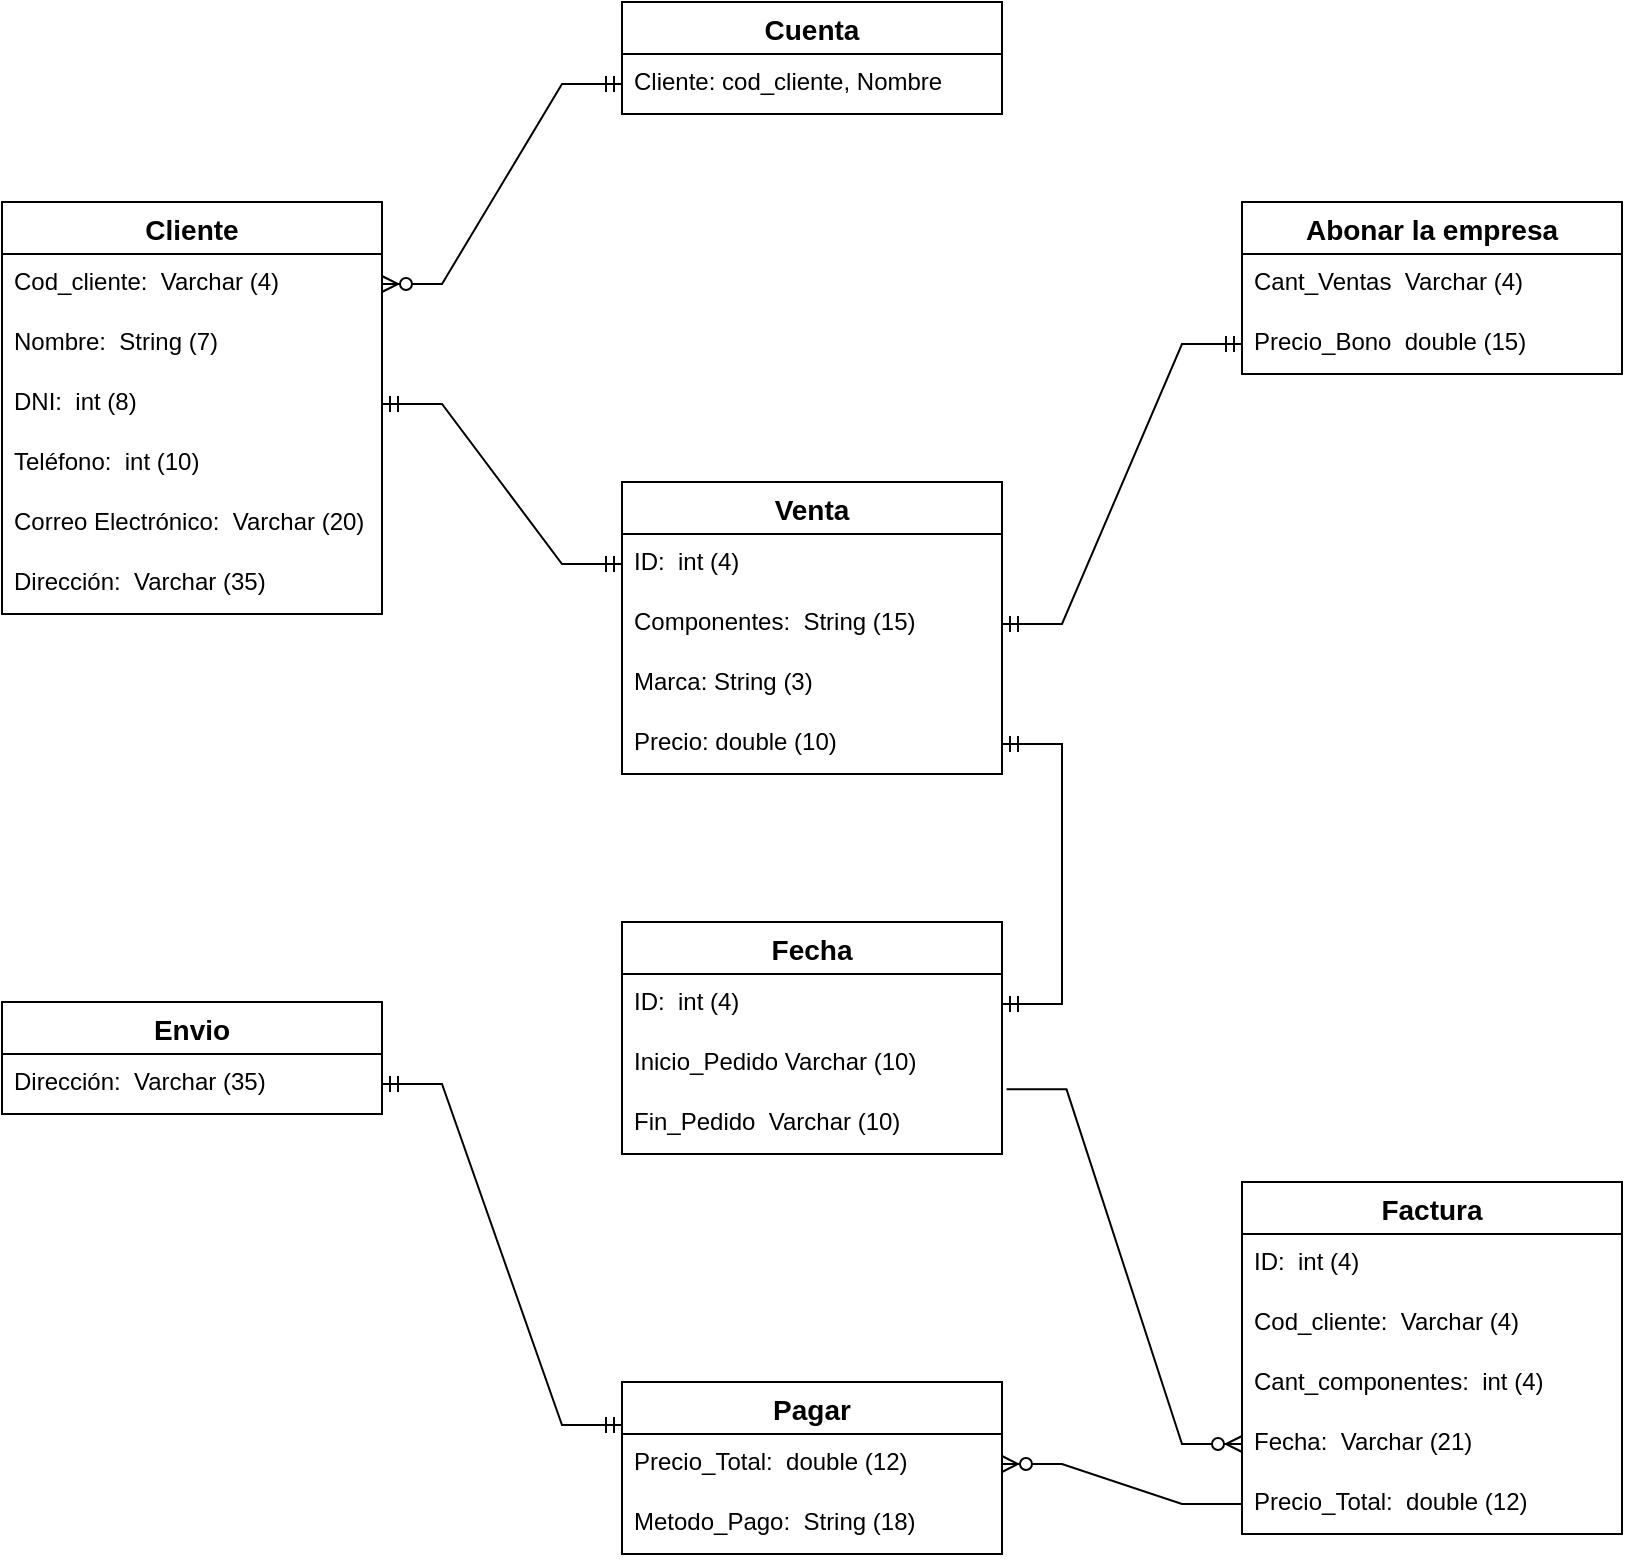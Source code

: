 <mxfile version="20.5.3" type="device"><diagram id="pyU4TwIWFmX0b-sFgsQt" name="Página-1"><mxGraphModel dx="2170" dy="1205" grid="1" gridSize="10" guides="1" tooltips="1" connect="1" arrows="1" fold="1" page="1" pageScale="1" pageWidth="827" pageHeight="1169" math="0" shadow="0"><root><mxCell id="0"/><mxCell id="1" parent="0"/><mxCell id="5fnISbvIAzpMm7KvtSLB-1" value="Cliente" style="swimlane;fontStyle=1;childLayout=stackLayout;horizontal=1;startSize=26;horizontalStack=0;resizeParent=1;resizeParentMax=0;resizeLast=0;collapsible=1;marginBottom=0;align=center;fontSize=14;" vertex="1" parent="1"><mxGeometry x="9" y="296" width="190" height="206" as="geometry"/></mxCell><mxCell id="5fnISbvIAzpMm7KvtSLB-2" value="Cod_cliente:  Varchar (4)" style="text;strokeColor=none;fillColor=none;spacingLeft=4;spacingRight=4;overflow=hidden;rotatable=0;points=[[0,0.5],[1,0.5]];portConstraint=eastwest;fontSize=12;" vertex="1" parent="5fnISbvIAzpMm7KvtSLB-1"><mxGeometry y="26" width="190" height="30" as="geometry"/></mxCell><mxCell id="5fnISbvIAzpMm7KvtSLB-3" value="Nombre:  String (7)" style="text;strokeColor=none;fillColor=none;spacingLeft=4;spacingRight=4;overflow=hidden;rotatable=0;points=[[0,0.5],[1,0.5]];portConstraint=eastwest;fontSize=12;" vertex="1" parent="5fnISbvIAzpMm7KvtSLB-1"><mxGeometry y="56" width="190" height="30" as="geometry"/></mxCell><mxCell id="5fnISbvIAzpMm7KvtSLB-4" value="DNI:  int (8)" style="text;strokeColor=none;fillColor=none;spacingLeft=4;spacingRight=4;overflow=hidden;rotatable=0;points=[[0,0.5],[1,0.5]];portConstraint=eastwest;fontSize=12;" vertex="1" parent="5fnISbvIAzpMm7KvtSLB-1"><mxGeometry y="86" width="190" height="30" as="geometry"/></mxCell><mxCell id="5fnISbvIAzpMm7KvtSLB-5" value="Teléfono:  int (10)" style="text;strokeColor=none;fillColor=none;spacingLeft=4;spacingRight=4;overflow=hidden;rotatable=0;points=[[0,0.5],[1,0.5]];portConstraint=eastwest;fontSize=12;" vertex="1" parent="5fnISbvIAzpMm7KvtSLB-1"><mxGeometry y="116" width="190" height="30" as="geometry"/></mxCell><mxCell id="5fnISbvIAzpMm7KvtSLB-6" value="Correo Electrónico:  Varchar (20)" style="text;strokeColor=none;fillColor=none;spacingLeft=4;spacingRight=4;overflow=hidden;rotatable=0;points=[[0,0.5],[1,0.5]];portConstraint=eastwest;fontSize=12;" vertex="1" parent="5fnISbvIAzpMm7KvtSLB-1"><mxGeometry y="146" width="190" height="30" as="geometry"/></mxCell><mxCell id="5fnISbvIAzpMm7KvtSLB-7" value="Dirección:  Varchar (35)" style="text;strokeColor=none;fillColor=none;spacingLeft=4;spacingRight=4;overflow=hidden;rotatable=0;points=[[0,0.5],[1,0.5]];portConstraint=eastwest;fontSize=12;" vertex="1" parent="5fnISbvIAzpMm7KvtSLB-1"><mxGeometry y="176" width="190" height="30" as="geometry"/></mxCell><mxCell id="5fnISbvIAzpMm7KvtSLB-8" value="Cuenta" style="swimlane;fontStyle=1;childLayout=stackLayout;horizontal=1;startSize=26;horizontalStack=0;resizeParent=1;resizeParentMax=0;resizeLast=0;collapsible=1;marginBottom=0;align=center;fontSize=14;" vertex="1" parent="1"><mxGeometry x="319" y="196" width="190" height="56" as="geometry"/></mxCell><mxCell id="5fnISbvIAzpMm7KvtSLB-9" value="Cliente: cod_cliente, Nombre" style="text;strokeColor=none;fillColor=none;spacingLeft=4;spacingRight=4;overflow=hidden;rotatable=0;points=[[0,0.5],[1,0.5]];portConstraint=eastwest;fontSize=12;" vertex="1" parent="5fnISbvIAzpMm7KvtSLB-8"><mxGeometry y="26" width="190" height="30" as="geometry"/></mxCell><mxCell id="5fnISbvIAzpMm7KvtSLB-16" value="Venta" style="swimlane;fontStyle=1;childLayout=stackLayout;horizontal=1;startSize=26;horizontalStack=0;resizeParent=1;resizeParentMax=0;resizeLast=0;collapsible=1;marginBottom=0;align=center;fontSize=14;" vertex="1" parent="1"><mxGeometry x="319" y="436" width="190" height="146" as="geometry"/></mxCell><mxCell id="5fnISbvIAzpMm7KvtSLB-17" value="ID:  int (4)" style="text;strokeColor=none;fillColor=none;spacingLeft=4;spacingRight=4;overflow=hidden;rotatable=0;points=[[0,0.5],[1,0.5]];portConstraint=eastwest;fontSize=12;" vertex="1" parent="5fnISbvIAzpMm7KvtSLB-16"><mxGeometry y="26" width="190" height="30" as="geometry"/></mxCell><mxCell id="5fnISbvIAzpMm7KvtSLB-18" value="Componentes:  String (15)" style="text;strokeColor=none;fillColor=none;spacingLeft=4;spacingRight=4;overflow=hidden;rotatable=0;points=[[0,0.5],[1,0.5]];portConstraint=eastwest;fontSize=12;" vertex="1" parent="5fnISbvIAzpMm7KvtSLB-16"><mxGeometry y="56" width="190" height="30" as="geometry"/></mxCell><mxCell id="5fnISbvIAzpMm7KvtSLB-19" value="Marca: String (3)" style="text;strokeColor=none;fillColor=none;spacingLeft=4;spacingRight=4;overflow=hidden;rotatable=0;points=[[0,0.5],[1,0.5]];portConstraint=eastwest;fontSize=12;" vertex="1" parent="5fnISbvIAzpMm7KvtSLB-16"><mxGeometry y="86" width="190" height="30" as="geometry"/></mxCell><mxCell id="5fnISbvIAzpMm7KvtSLB-20" value="Precio: double (10)" style="text;strokeColor=none;fillColor=none;spacingLeft=4;spacingRight=4;overflow=hidden;rotatable=0;points=[[0,0.5],[1,0.5]];portConstraint=eastwest;fontSize=12;" vertex="1" parent="5fnISbvIAzpMm7KvtSLB-16"><mxGeometry y="116" width="190" height="30" as="geometry"/></mxCell><mxCell id="5fnISbvIAzpMm7KvtSLB-23" value="" style="edgeStyle=entityRelationEdgeStyle;fontSize=12;html=1;endArrow=ERmandOne;startArrow=ERmandOne;rounded=0;exitX=1;exitY=0.5;exitDx=0;exitDy=0;entryX=0;entryY=0.5;entryDx=0;entryDy=0;" edge="1" parent="1" source="5fnISbvIAzpMm7KvtSLB-4" target="5fnISbvIAzpMm7KvtSLB-17"><mxGeometry width="100" height="100" relative="1" as="geometry"><mxPoint x="119" y="716" as="sourcePoint"/><mxPoint x="219" y="616" as="targetPoint"/></mxGeometry></mxCell><mxCell id="5fnISbvIAzpMm7KvtSLB-24" value="" style="edgeStyle=entityRelationEdgeStyle;fontSize=12;html=1;endArrow=ERzeroToMany;startArrow=ERmandOne;rounded=0;entryX=1;entryY=0.5;entryDx=0;entryDy=0;exitX=0;exitY=0.5;exitDx=0;exitDy=0;" edge="1" parent="1" source="5fnISbvIAzpMm7KvtSLB-9" target="5fnISbvIAzpMm7KvtSLB-2"><mxGeometry width="100" height="100" relative="1" as="geometry"><mxPoint x="299" y="406" as="sourcePoint"/><mxPoint x="399" y="306" as="targetPoint"/></mxGeometry></mxCell><mxCell id="5fnISbvIAzpMm7KvtSLB-26" value="Abonar la empresa" style="swimlane;fontStyle=1;childLayout=stackLayout;horizontal=1;startSize=26;horizontalStack=0;resizeParent=1;resizeParentMax=0;resizeLast=0;collapsible=1;marginBottom=0;align=center;fontSize=14;" vertex="1" parent="1"><mxGeometry x="629" y="296" width="190" height="86" as="geometry"/></mxCell><mxCell id="5fnISbvIAzpMm7KvtSLB-27" value="Cant_Ventas  Varchar (4)" style="text;strokeColor=none;fillColor=none;spacingLeft=4;spacingRight=4;overflow=hidden;rotatable=0;points=[[0,0.5],[1,0.5]];portConstraint=eastwest;fontSize=12;" vertex="1" parent="5fnISbvIAzpMm7KvtSLB-26"><mxGeometry y="26" width="190" height="30" as="geometry"/></mxCell><mxCell id="5fnISbvIAzpMm7KvtSLB-28" value="Precio_Bono  double (15)" style="text;strokeColor=none;fillColor=none;spacingLeft=4;spacingRight=4;overflow=hidden;rotatable=0;points=[[0,0.5],[1,0.5]];portConstraint=eastwest;fontSize=12;" vertex="1" parent="5fnISbvIAzpMm7KvtSLB-26"><mxGeometry y="56" width="190" height="30" as="geometry"/></mxCell><mxCell id="5fnISbvIAzpMm7KvtSLB-33" value="" style="edgeStyle=entityRelationEdgeStyle;fontSize=12;html=1;endArrow=ERmandOne;startArrow=ERmandOne;rounded=0;exitX=1;exitY=0.5;exitDx=0;exitDy=0;entryX=0;entryY=0.5;entryDx=0;entryDy=0;" edge="1" parent="1" source="5fnISbvIAzpMm7KvtSLB-18" target="5fnISbvIAzpMm7KvtSLB-28"><mxGeometry width="100" height="100" relative="1" as="geometry"><mxPoint x="559" y="556" as="sourcePoint"/><mxPoint x="659" y="456" as="targetPoint"/></mxGeometry></mxCell><mxCell id="5fnISbvIAzpMm7KvtSLB-34" value="Fecha" style="swimlane;fontStyle=1;childLayout=stackLayout;horizontal=1;startSize=26;horizontalStack=0;resizeParent=1;resizeParentMax=0;resizeLast=0;collapsible=1;marginBottom=0;align=center;fontSize=14;" vertex="1" parent="1"><mxGeometry x="319" y="656" width="190" height="116" as="geometry"/></mxCell><mxCell id="5fnISbvIAzpMm7KvtSLB-35" value="ID:  int (4)" style="text;strokeColor=none;fillColor=none;spacingLeft=4;spacingRight=4;overflow=hidden;rotatable=0;points=[[0,0.5],[1,0.5]];portConstraint=eastwest;fontSize=12;" vertex="1" parent="5fnISbvIAzpMm7KvtSLB-34"><mxGeometry y="26" width="190" height="30" as="geometry"/></mxCell><mxCell id="5fnISbvIAzpMm7KvtSLB-36" value="Inicio_Pedido Varchar (10)" style="text;strokeColor=none;fillColor=none;spacingLeft=4;spacingRight=4;overflow=hidden;rotatable=0;points=[[0,0.5],[1,0.5]];portConstraint=eastwest;fontSize=12;" vertex="1" parent="5fnISbvIAzpMm7KvtSLB-34"><mxGeometry y="56" width="190" height="30" as="geometry"/></mxCell><mxCell id="5fnISbvIAzpMm7KvtSLB-37" value="Fin_Pedido  Varchar (10)" style="text;strokeColor=none;fillColor=none;spacingLeft=4;spacingRight=4;overflow=hidden;rotatable=0;points=[[0,0.5],[1,0.5]];portConstraint=eastwest;fontSize=12;" vertex="1" parent="5fnISbvIAzpMm7KvtSLB-34"><mxGeometry y="86" width="190" height="30" as="geometry"/></mxCell><mxCell id="5fnISbvIAzpMm7KvtSLB-41" value="" style="edgeStyle=entityRelationEdgeStyle;fontSize=12;html=1;endArrow=ERmandOne;startArrow=ERmandOne;rounded=0;entryX=1;entryY=0.5;entryDx=0;entryDy=0;exitX=1;exitY=0.5;exitDx=0;exitDy=0;" edge="1" parent="1" source="5fnISbvIAzpMm7KvtSLB-35" target="5fnISbvIAzpMm7KvtSLB-20"><mxGeometry width="100" height="100" relative="1" as="geometry"><mxPoint x="599" y="756" as="sourcePoint"/><mxPoint x="699" y="656" as="targetPoint"/></mxGeometry></mxCell><mxCell id="5fnISbvIAzpMm7KvtSLB-42" value="Factura" style="swimlane;fontStyle=1;childLayout=stackLayout;horizontal=1;startSize=26;horizontalStack=0;resizeParent=1;resizeParentMax=0;resizeLast=0;collapsible=1;marginBottom=0;align=center;fontSize=14;" vertex="1" parent="1"><mxGeometry x="629" y="786" width="190" height="176" as="geometry"/></mxCell><mxCell id="5fnISbvIAzpMm7KvtSLB-43" value="ID:  int (4)" style="text;strokeColor=none;fillColor=none;spacingLeft=4;spacingRight=4;overflow=hidden;rotatable=0;points=[[0,0.5],[1,0.5]];portConstraint=eastwest;fontSize=12;" vertex="1" parent="5fnISbvIAzpMm7KvtSLB-42"><mxGeometry y="26" width="190" height="30" as="geometry"/></mxCell><mxCell id="5fnISbvIAzpMm7KvtSLB-44" value="Cod_cliente:  Varchar (4)" style="text;strokeColor=none;fillColor=none;spacingLeft=4;spacingRight=4;overflow=hidden;rotatable=0;points=[[0,0.5],[1,0.5]];portConstraint=eastwest;fontSize=12;" vertex="1" parent="5fnISbvIAzpMm7KvtSLB-42"><mxGeometry y="56" width="190" height="30" as="geometry"/></mxCell><mxCell id="5fnISbvIAzpMm7KvtSLB-45" value="Cant_componentes:  int (4)  " style="text;strokeColor=none;fillColor=none;spacingLeft=4;spacingRight=4;overflow=hidden;rotatable=0;points=[[0,0.5],[1,0.5]];portConstraint=eastwest;fontSize=12;" vertex="1" parent="5fnISbvIAzpMm7KvtSLB-42"><mxGeometry y="86" width="190" height="30" as="geometry"/></mxCell><mxCell id="5fnISbvIAzpMm7KvtSLB-46" value="Fecha:  Varchar (21)" style="text;strokeColor=none;fillColor=none;spacingLeft=4;spacingRight=4;overflow=hidden;rotatable=0;points=[[0,0.5],[1,0.5]];portConstraint=eastwest;fontSize=12;" vertex="1" parent="5fnISbvIAzpMm7KvtSLB-42"><mxGeometry y="116" width="190" height="30" as="geometry"/></mxCell><mxCell id="5fnISbvIAzpMm7KvtSLB-47" value="Precio_Total:  double (12)" style="text;strokeColor=none;fillColor=none;spacingLeft=4;spacingRight=4;overflow=hidden;rotatable=0;points=[[0,0.5],[1,0.5]];portConstraint=eastwest;fontSize=12;" vertex="1" parent="5fnISbvIAzpMm7KvtSLB-42"><mxGeometry y="146" width="190" height="30" as="geometry"/></mxCell><mxCell id="5fnISbvIAzpMm7KvtSLB-49" value="" style="edgeStyle=entityRelationEdgeStyle;fontSize=12;html=1;endArrow=ERzeroToMany;endFill=1;rounded=0;entryX=0;entryY=0.5;entryDx=0;entryDy=0;exitX=1.012;exitY=-0.078;exitDx=0;exitDy=0;exitPerimeter=0;" edge="1" parent="1" source="5fnISbvIAzpMm7KvtSLB-37" target="5fnISbvIAzpMm7KvtSLB-46"><mxGeometry width="100" height="100" relative="1" as="geometry"><mxPoint x="449" y="1006" as="sourcePoint"/><mxPoint x="549" y="906" as="targetPoint"/></mxGeometry></mxCell><mxCell id="5fnISbvIAzpMm7KvtSLB-50" value="Pagar" style="swimlane;fontStyle=1;childLayout=stackLayout;horizontal=1;startSize=26;horizontalStack=0;resizeParent=1;resizeParentMax=0;resizeLast=0;collapsible=1;marginBottom=0;align=center;fontSize=14;" vertex="1" parent="1"><mxGeometry x="319" y="886" width="190" height="86" as="geometry"/></mxCell><mxCell id="5fnISbvIAzpMm7KvtSLB-51" value="Precio_Total:  double (12)" style="text;strokeColor=none;fillColor=none;spacingLeft=4;spacingRight=4;overflow=hidden;rotatable=0;points=[[0,0.5],[1,0.5]];portConstraint=eastwest;fontSize=12;" vertex="1" parent="5fnISbvIAzpMm7KvtSLB-50"><mxGeometry y="26" width="190" height="30" as="geometry"/></mxCell><mxCell id="5fnISbvIAzpMm7KvtSLB-52" value="Metodo_Pago:  String (18)" style="text;strokeColor=none;fillColor=none;spacingLeft=4;spacingRight=4;overflow=hidden;rotatable=0;points=[[0,0.5],[1,0.5]];portConstraint=eastwest;fontSize=12;" vertex="1" parent="5fnISbvIAzpMm7KvtSLB-50"><mxGeometry y="56" width="190" height="30" as="geometry"/></mxCell><mxCell id="5fnISbvIAzpMm7KvtSLB-58" value="" style="edgeStyle=entityRelationEdgeStyle;fontSize=12;html=1;endArrow=ERzeroToMany;endFill=1;rounded=0;entryX=1;entryY=0.5;entryDx=0;entryDy=0;exitX=0;exitY=0.5;exitDx=0;exitDy=0;" edge="1" parent="1" source="5fnISbvIAzpMm7KvtSLB-47" target="5fnISbvIAzpMm7KvtSLB-51"><mxGeometry width="100" height="100" relative="1" as="geometry"><mxPoint x="479" y="1116" as="sourcePoint"/><mxPoint x="579" y="1016" as="targetPoint"/></mxGeometry></mxCell><mxCell id="5fnISbvIAzpMm7KvtSLB-59" value="Envio" style="swimlane;fontStyle=1;childLayout=stackLayout;horizontal=1;startSize=26;horizontalStack=0;resizeParent=1;resizeParentMax=0;resizeLast=0;collapsible=1;marginBottom=0;align=center;fontSize=14;" vertex="1" parent="1"><mxGeometry x="9" y="696" width="190" height="56" as="geometry"/></mxCell><mxCell id="5fnISbvIAzpMm7KvtSLB-60" value="Dirección:  Varchar (35)" style="text;strokeColor=none;fillColor=none;spacingLeft=4;spacingRight=4;overflow=hidden;rotatable=0;points=[[0,0.5],[1,0.5]];portConstraint=eastwest;fontSize=12;" vertex="1" parent="5fnISbvIAzpMm7KvtSLB-59"><mxGeometry y="26" width="190" height="30" as="geometry"/></mxCell><mxCell id="5fnISbvIAzpMm7KvtSLB-66" value="" style="edgeStyle=entityRelationEdgeStyle;fontSize=12;html=1;endArrow=ERmandOne;startArrow=ERmandOne;rounded=0;entryX=1;entryY=0.5;entryDx=0;entryDy=0;exitX=0;exitY=0.25;exitDx=0;exitDy=0;" edge="1" parent="1" source="5fnISbvIAzpMm7KvtSLB-50" target="5fnISbvIAzpMm7KvtSLB-60"><mxGeometry width="100" height="100" relative="1" as="geometry"><mxPoint x="59" y="1016" as="sourcePoint"/><mxPoint x="159" y="916" as="targetPoint"/></mxGeometry></mxCell></root></mxGraphModel></diagram></mxfile>